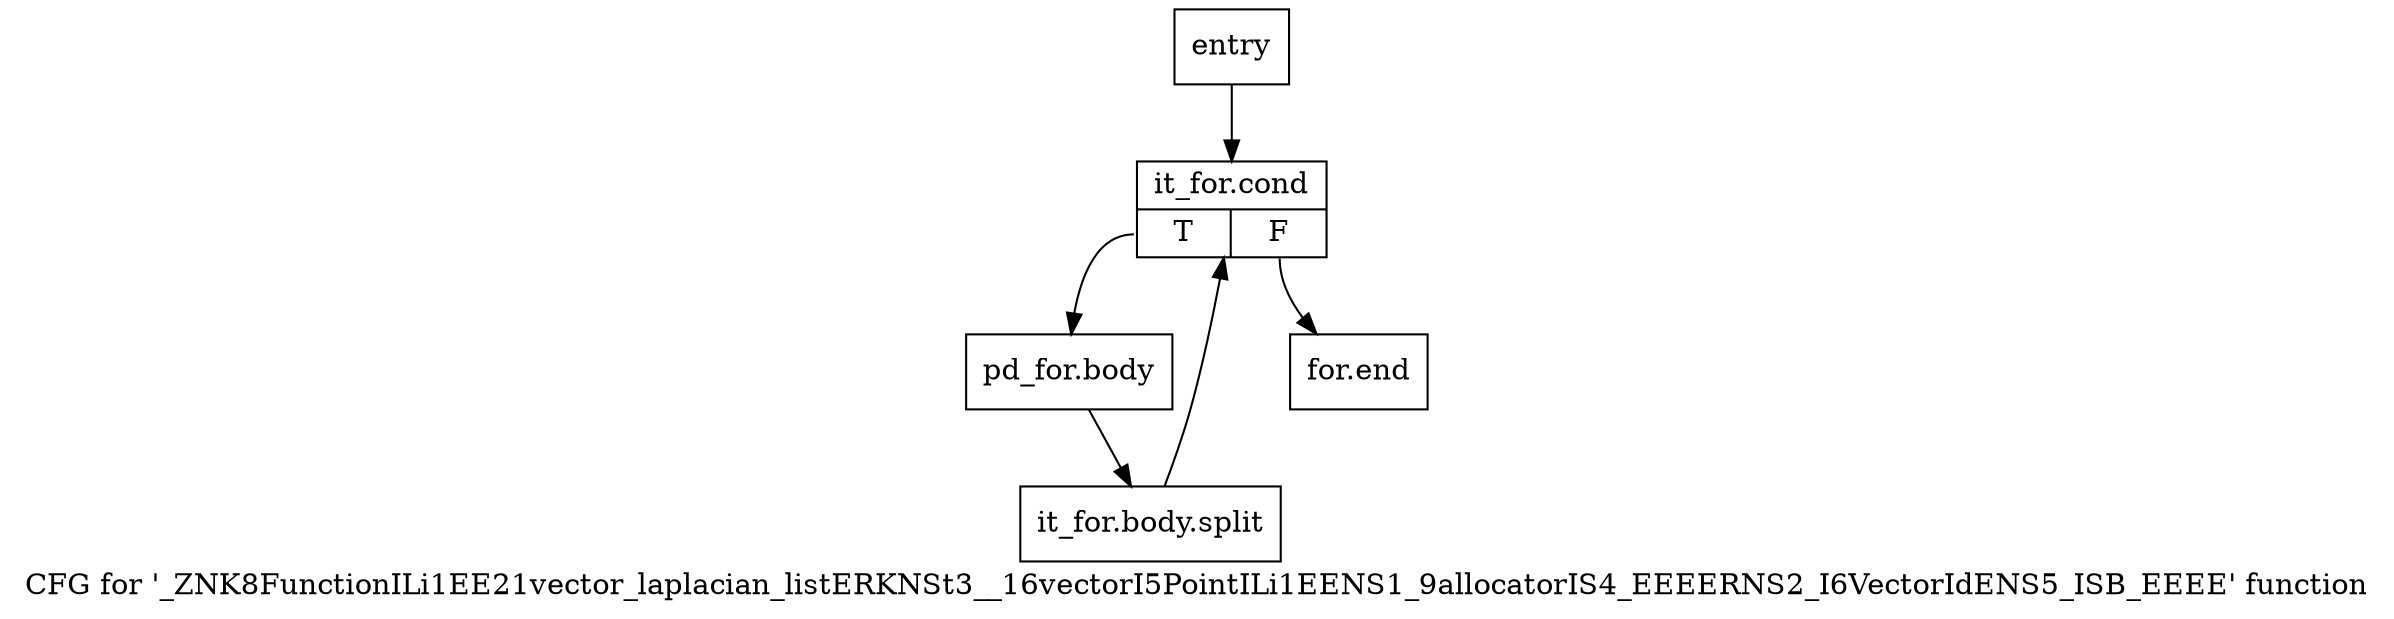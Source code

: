 digraph "CFG for '_ZNK8FunctionILi1EE21vector_laplacian_listERKNSt3__16vectorI5PointILi1EENS1_9allocatorIS4_EEEERNS2_I6VectorIdENS5_ISB_EEEE' function" {
	label="CFG for '_ZNK8FunctionILi1EE21vector_laplacian_listERKNSt3__16vectorI5PointILi1EENS1_9allocatorIS4_EEEERNS2_I6VectorIdENS5_ISB_EEEE' function";

	Node0x57b1540 [shape=record,label="{entry}"];
	Node0x57b1540 -> Node0x57b1590;
	Node0x57b1590 [shape=record,label="{it_for.cond|{<s0>T|<s1>F}}"];
	Node0x57b1590:s0 -> Node0x57b1a60;
	Node0x57b1590:s1 -> Node0x57b1ab0;
	Node0x57b1a60 [shape=record,label="{pd_for.body}"];
	Node0x57b1a60 -> Node0xa775940;
	Node0xa775940 [shape=record,label="{it_for.body.split}"];
	Node0xa775940 -> Node0x57b1590;
	Node0x57b1ab0 [shape=record,label="{for.end}"];
}
